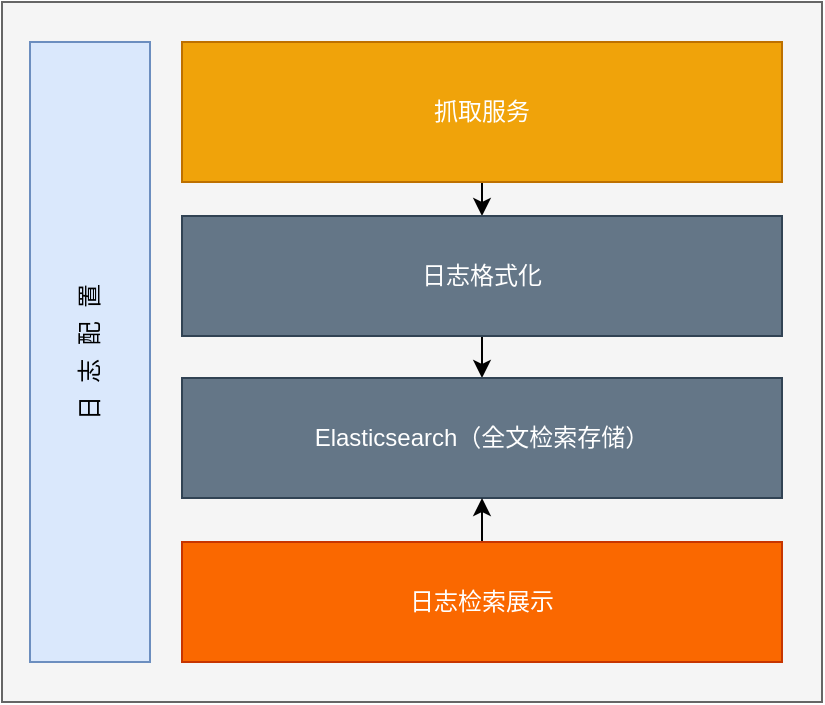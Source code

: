 <mxfile pages="1" version="11.2.8" type="github"><diagram id="l-ope9uT7kFG8FJcWtZM" name="第 1 页"><mxGraphModel dx="1335" dy="784" grid="1" gridSize="10" guides="1" tooltips="1" connect="1" arrows="1" fold="1" page="1" pageScale="1" pageWidth="827" pageHeight="1169" math="0" shadow="0"><root><mxCell id="0"/><mxCell id="1" parent="0"/><mxCell id="dSWe1a2Ntmv2OW1VaZHj-3" value="" style="rounded=0;whiteSpace=wrap;html=1;fillColor=#f5f5f5;strokeColor=#666666;fontColor=#333333;" vertex="1" parent="1"><mxGeometry x="210" y="120" width="410" height="350" as="geometry"/></mxCell><mxCell id="dSWe1a2Ntmv2OW1VaZHj-4" value="日&amp;nbsp; 志&amp;nbsp; 配&amp;nbsp; 置" style="rounded=0;whiteSpace=wrap;html=1;fillColor=#dae8fc;strokeColor=#6c8ebf;horizontal=0;align=center;verticalAlign=middle;" vertex="1" parent="1"><mxGeometry x="224" y="140" width="60" height="310" as="geometry"/></mxCell><mxCell id="dSWe1a2Ntmv2OW1VaZHj-14" style="edgeStyle=orthogonalEdgeStyle;rounded=0;orthogonalLoop=1;jettySize=auto;html=1;exitX=0.5;exitY=1;exitDx=0;exitDy=0;entryX=0.5;entryY=0;entryDx=0;entryDy=0;" edge="1" parent="1" source="dSWe1a2Ntmv2OW1VaZHj-5" target="dSWe1a2Ntmv2OW1VaZHj-11"><mxGeometry relative="1" as="geometry"/></mxCell><mxCell id="dSWe1a2Ntmv2OW1VaZHj-5" value="抓取服务" style="rounded=0;whiteSpace=wrap;html=1;align=center;fillColor=#f0a30a;strokeColor=#BD7000;fontColor=#ffffff;" vertex="1" parent="1"><mxGeometry x="300" y="140" width="300" height="70" as="geometry"/></mxCell><mxCell id="dSWe1a2Ntmv2OW1VaZHj-15" style="edgeStyle=orthogonalEdgeStyle;rounded=0;orthogonalLoop=1;jettySize=auto;html=1;exitX=0.5;exitY=1;exitDx=0;exitDy=0;" edge="1" parent="1" source="dSWe1a2Ntmv2OW1VaZHj-11" target="dSWe1a2Ntmv2OW1VaZHj-12"><mxGeometry relative="1" as="geometry"/></mxCell><mxCell id="dSWe1a2Ntmv2OW1VaZHj-11" value="日志格式化" style="rounded=0;whiteSpace=wrap;html=1;align=center;fillColor=#647687;strokeColor=#314354;fontColor=#ffffff;" vertex="1" parent="1"><mxGeometry x="300" y="227" width="300" height="60" as="geometry"/></mxCell><mxCell id="dSWe1a2Ntmv2OW1VaZHj-12" value="Elasticsearch（全文检索存储）" style="rounded=0;whiteSpace=wrap;html=1;align=center;fillColor=#647687;strokeColor=#314354;fontColor=#ffffff;" vertex="1" parent="1"><mxGeometry x="300" y="308" width="300" height="60" as="geometry"/></mxCell><mxCell id="dSWe1a2Ntmv2OW1VaZHj-16" style="edgeStyle=orthogonalEdgeStyle;rounded=0;orthogonalLoop=1;jettySize=auto;html=1;" edge="1" parent="1" source="dSWe1a2Ntmv2OW1VaZHj-13" target="dSWe1a2Ntmv2OW1VaZHj-12"><mxGeometry relative="1" as="geometry"/></mxCell><mxCell id="dSWe1a2Ntmv2OW1VaZHj-13" value="日志检索展示" style="rounded=0;whiteSpace=wrap;html=1;align=center;fillColor=#fa6800;strokeColor=#C73500;fontColor=#ffffff;" vertex="1" parent="1"><mxGeometry x="300" y="390" width="300" height="60" as="geometry"/></mxCell></root></mxGraphModel></diagram></mxfile>